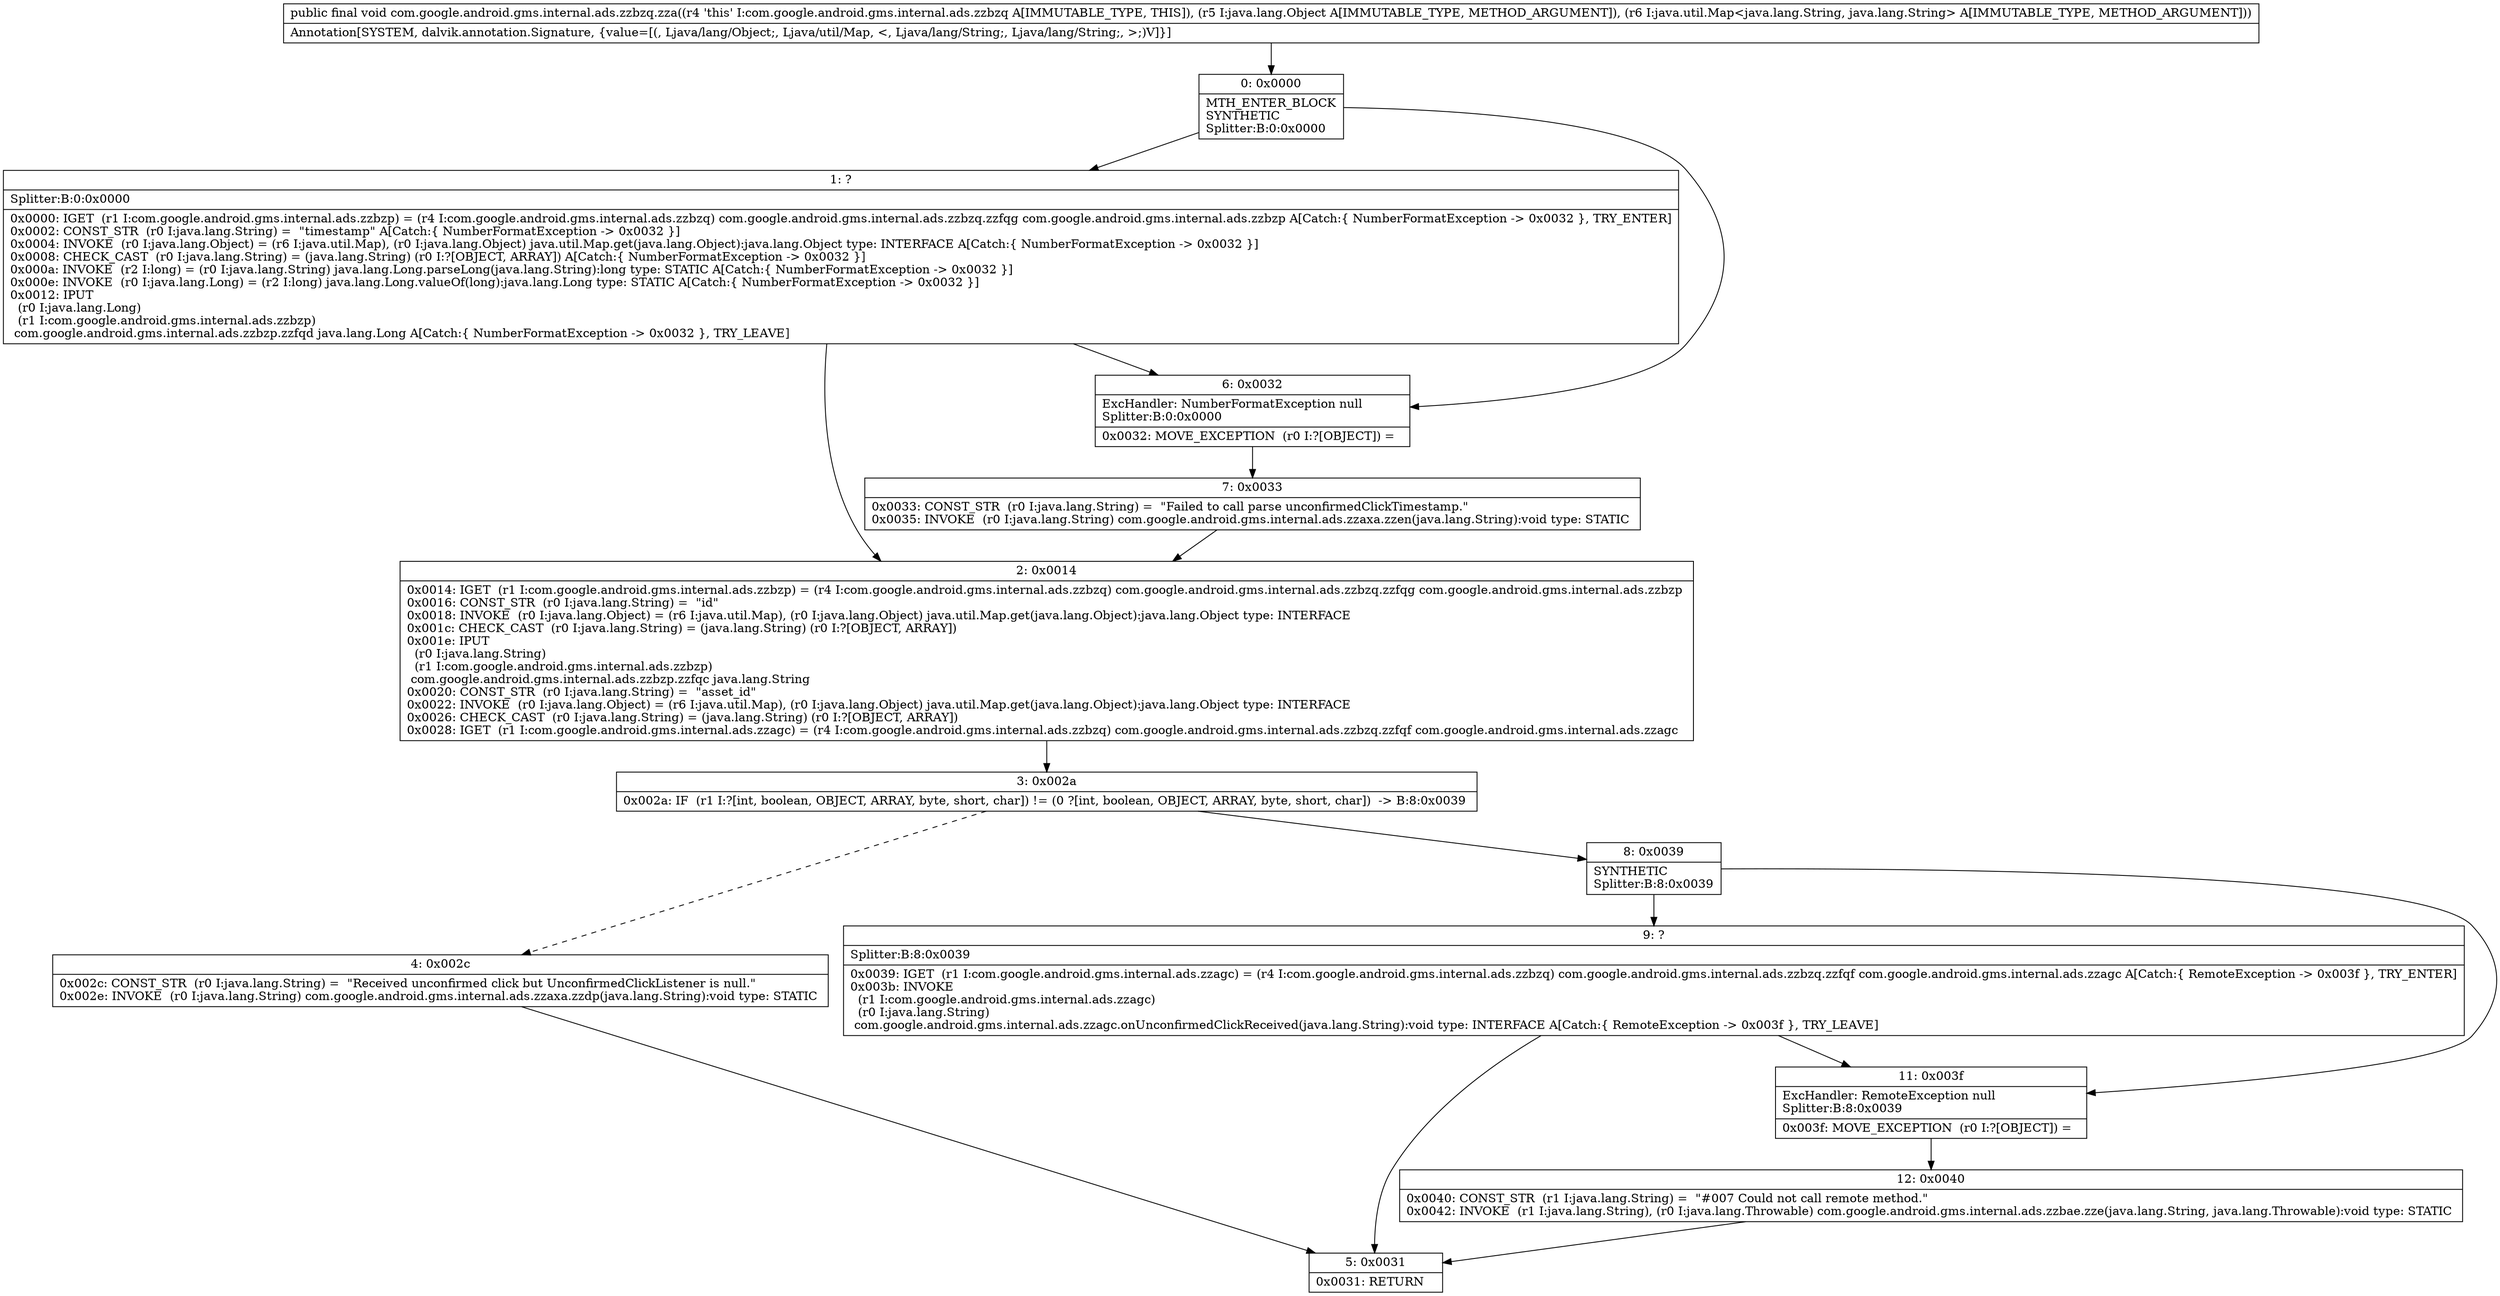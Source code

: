 digraph "CFG forcom.google.android.gms.internal.ads.zzbzq.zza(Ljava\/lang\/Object;Ljava\/util\/Map;)V" {
Node_0 [shape=record,label="{0\:\ 0x0000|MTH_ENTER_BLOCK\lSYNTHETIC\lSplitter:B:0:0x0000\l}"];
Node_1 [shape=record,label="{1\:\ ?|Splitter:B:0:0x0000\l|0x0000: IGET  (r1 I:com.google.android.gms.internal.ads.zzbzp) = (r4 I:com.google.android.gms.internal.ads.zzbzq) com.google.android.gms.internal.ads.zzbzq.zzfqg com.google.android.gms.internal.ads.zzbzp A[Catch:\{ NumberFormatException \-\> 0x0032 \}, TRY_ENTER]\l0x0002: CONST_STR  (r0 I:java.lang.String) =  \"timestamp\" A[Catch:\{ NumberFormatException \-\> 0x0032 \}]\l0x0004: INVOKE  (r0 I:java.lang.Object) = (r6 I:java.util.Map), (r0 I:java.lang.Object) java.util.Map.get(java.lang.Object):java.lang.Object type: INTERFACE A[Catch:\{ NumberFormatException \-\> 0x0032 \}]\l0x0008: CHECK_CAST  (r0 I:java.lang.String) = (java.lang.String) (r0 I:?[OBJECT, ARRAY]) A[Catch:\{ NumberFormatException \-\> 0x0032 \}]\l0x000a: INVOKE  (r2 I:long) = (r0 I:java.lang.String) java.lang.Long.parseLong(java.lang.String):long type: STATIC A[Catch:\{ NumberFormatException \-\> 0x0032 \}]\l0x000e: INVOKE  (r0 I:java.lang.Long) = (r2 I:long) java.lang.Long.valueOf(long):java.lang.Long type: STATIC A[Catch:\{ NumberFormatException \-\> 0x0032 \}]\l0x0012: IPUT  \l  (r0 I:java.lang.Long)\l  (r1 I:com.google.android.gms.internal.ads.zzbzp)\l com.google.android.gms.internal.ads.zzbzp.zzfqd java.lang.Long A[Catch:\{ NumberFormatException \-\> 0x0032 \}, TRY_LEAVE]\l}"];
Node_2 [shape=record,label="{2\:\ 0x0014|0x0014: IGET  (r1 I:com.google.android.gms.internal.ads.zzbzp) = (r4 I:com.google.android.gms.internal.ads.zzbzq) com.google.android.gms.internal.ads.zzbzq.zzfqg com.google.android.gms.internal.ads.zzbzp \l0x0016: CONST_STR  (r0 I:java.lang.String) =  \"id\" \l0x0018: INVOKE  (r0 I:java.lang.Object) = (r6 I:java.util.Map), (r0 I:java.lang.Object) java.util.Map.get(java.lang.Object):java.lang.Object type: INTERFACE \l0x001c: CHECK_CAST  (r0 I:java.lang.String) = (java.lang.String) (r0 I:?[OBJECT, ARRAY]) \l0x001e: IPUT  \l  (r0 I:java.lang.String)\l  (r1 I:com.google.android.gms.internal.ads.zzbzp)\l com.google.android.gms.internal.ads.zzbzp.zzfqc java.lang.String \l0x0020: CONST_STR  (r0 I:java.lang.String) =  \"asset_id\" \l0x0022: INVOKE  (r0 I:java.lang.Object) = (r6 I:java.util.Map), (r0 I:java.lang.Object) java.util.Map.get(java.lang.Object):java.lang.Object type: INTERFACE \l0x0026: CHECK_CAST  (r0 I:java.lang.String) = (java.lang.String) (r0 I:?[OBJECT, ARRAY]) \l0x0028: IGET  (r1 I:com.google.android.gms.internal.ads.zzagc) = (r4 I:com.google.android.gms.internal.ads.zzbzq) com.google.android.gms.internal.ads.zzbzq.zzfqf com.google.android.gms.internal.ads.zzagc \l}"];
Node_3 [shape=record,label="{3\:\ 0x002a|0x002a: IF  (r1 I:?[int, boolean, OBJECT, ARRAY, byte, short, char]) != (0 ?[int, boolean, OBJECT, ARRAY, byte, short, char])  \-\> B:8:0x0039 \l}"];
Node_4 [shape=record,label="{4\:\ 0x002c|0x002c: CONST_STR  (r0 I:java.lang.String) =  \"Received unconfirmed click but UnconfirmedClickListener is null.\" \l0x002e: INVOKE  (r0 I:java.lang.String) com.google.android.gms.internal.ads.zzaxa.zzdp(java.lang.String):void type: STATIC \l}"];
Node_5 [shape=record,label="{5\:\ 0x0031|0x0031: RETURN   \l}"];
Node_6 [shape=record,label="{6\:\ 0x0032|ExcHandler: NumberFormatException null\lSplitter:B:0:0x0000\l|0x0032: MOVE_EXCEPTION  (r0 I:?[OBJECT]) =  \l}"];
Node_7 [shape=record,label="{7\:\ 0x0033|0x0033: CONST_STR  (r0 I:java.lang.String) =  \"Failed to call parse unconfirmedClickTimestamp.\" \l0x0035: INVOKE  (r0 I:java.lang.String) com.google.android.gms.internal.ads.zzaxa.zzen(java.lang.String):void type: STATIC \l}"];
Node_8 [shape=record,label="{8\:\ 0x0039|SYNTHETIC\lSplitter:B:8:0x0039\l}"];
Node_9 [shape=record,label="{9\:\ ?|Splitter:B:8:0x0039\l|0x0039: IGET  (r1 I:com.google.android.gms.internal.ads.zzagc) = (r4 I:com.google.android.gms.internal.ads.zzbzq) com.google.android.gms.internal.ads.zzbzq.zzfqf com.google.android.gms.internal.ads.zzagc A[Catch:\{ RemoteException \-\> 0x003f \}, TRY_ENTER]\l0x003b: INVOKE  \l  (r1 I:com.google.android.gms.internal.ads.zzagc)\l  (r0 I:java.lang.String)\l com.google.android.gms.internal.ads.zzagc.onUnconfirmedClickReceived(java.lang.String):void type: INTERFACE A[Catch:\{ RemoteException \-\> 0x003f \}, TRY_LEAVE]\l}"];
Node_11 [shape=record,label="{11\:\ 0x003f|ExcHandler: RemoteException null\lSplitter:B:8:0x0039\l|0x003f: MOVE_EXCEPTION  (r0 I:?[OBJECT]) =  \l}"];
Node_12 [shape=record,label="{12\:\ 0x0040|0x0040: CONST_STR  (r1 I:java.lang.String) =  \"#007 Could not call remote method.\" \l0x0042: INVOKE  (r1 I:java.lang.String), (r0 I:java.lang.Throwable) com.google.android.gms.internal.ads.zzbae.zze(java.lang.String, java.lang.Throwable):void type: STATIC \l}"];
MethodNode[shape=record,label="{public final void com.google.android.gms.internal.ads.zzbzq.zza((r4 'this' I:com.google.android.gms.internal.ads.zzbzq A[IMMUTABLE_TYPE, THIS]), (r5 I:java.lang.Object A[IMMUTABLE_TYPE, METHOD_ARGUMENT]), (r6 I:java.util.Map\<java.lang.String, java.lang.String\> A[IMMUTABLE_TYPE, METHOD_ARGUMENT]))  | Annotation[SYSTEM, dalvik.annotation.Signature, \{value=[(, Ljava\/lang\/Object;, Ljava\/util\/Map, \<, Ljava\/lang\/String;, Ljava\/lang\/String;, \>;)V]\}]\l}"];
MethodNode -> Node_0;
Node_0 -> Node_1;
Node_0 -> Node_6;
Node_1 -> Node_2;
Node_1 -> Node_6;
Node_2 -> Node_3;
Node_3 -> Node_4[style=dashed];
Node_3 -> Node_8;
Node_4 -> Node_5;
Node_6 -> Node_7;
Node_7 -> Node_2;
Node_8 -> Node_9;
Node_8 -> Node_11;
Node_9 -> Node_11;
Node_9 -> Node_5;
Node_11 -> Node_12;
Node_12 -> Node_5;
}


